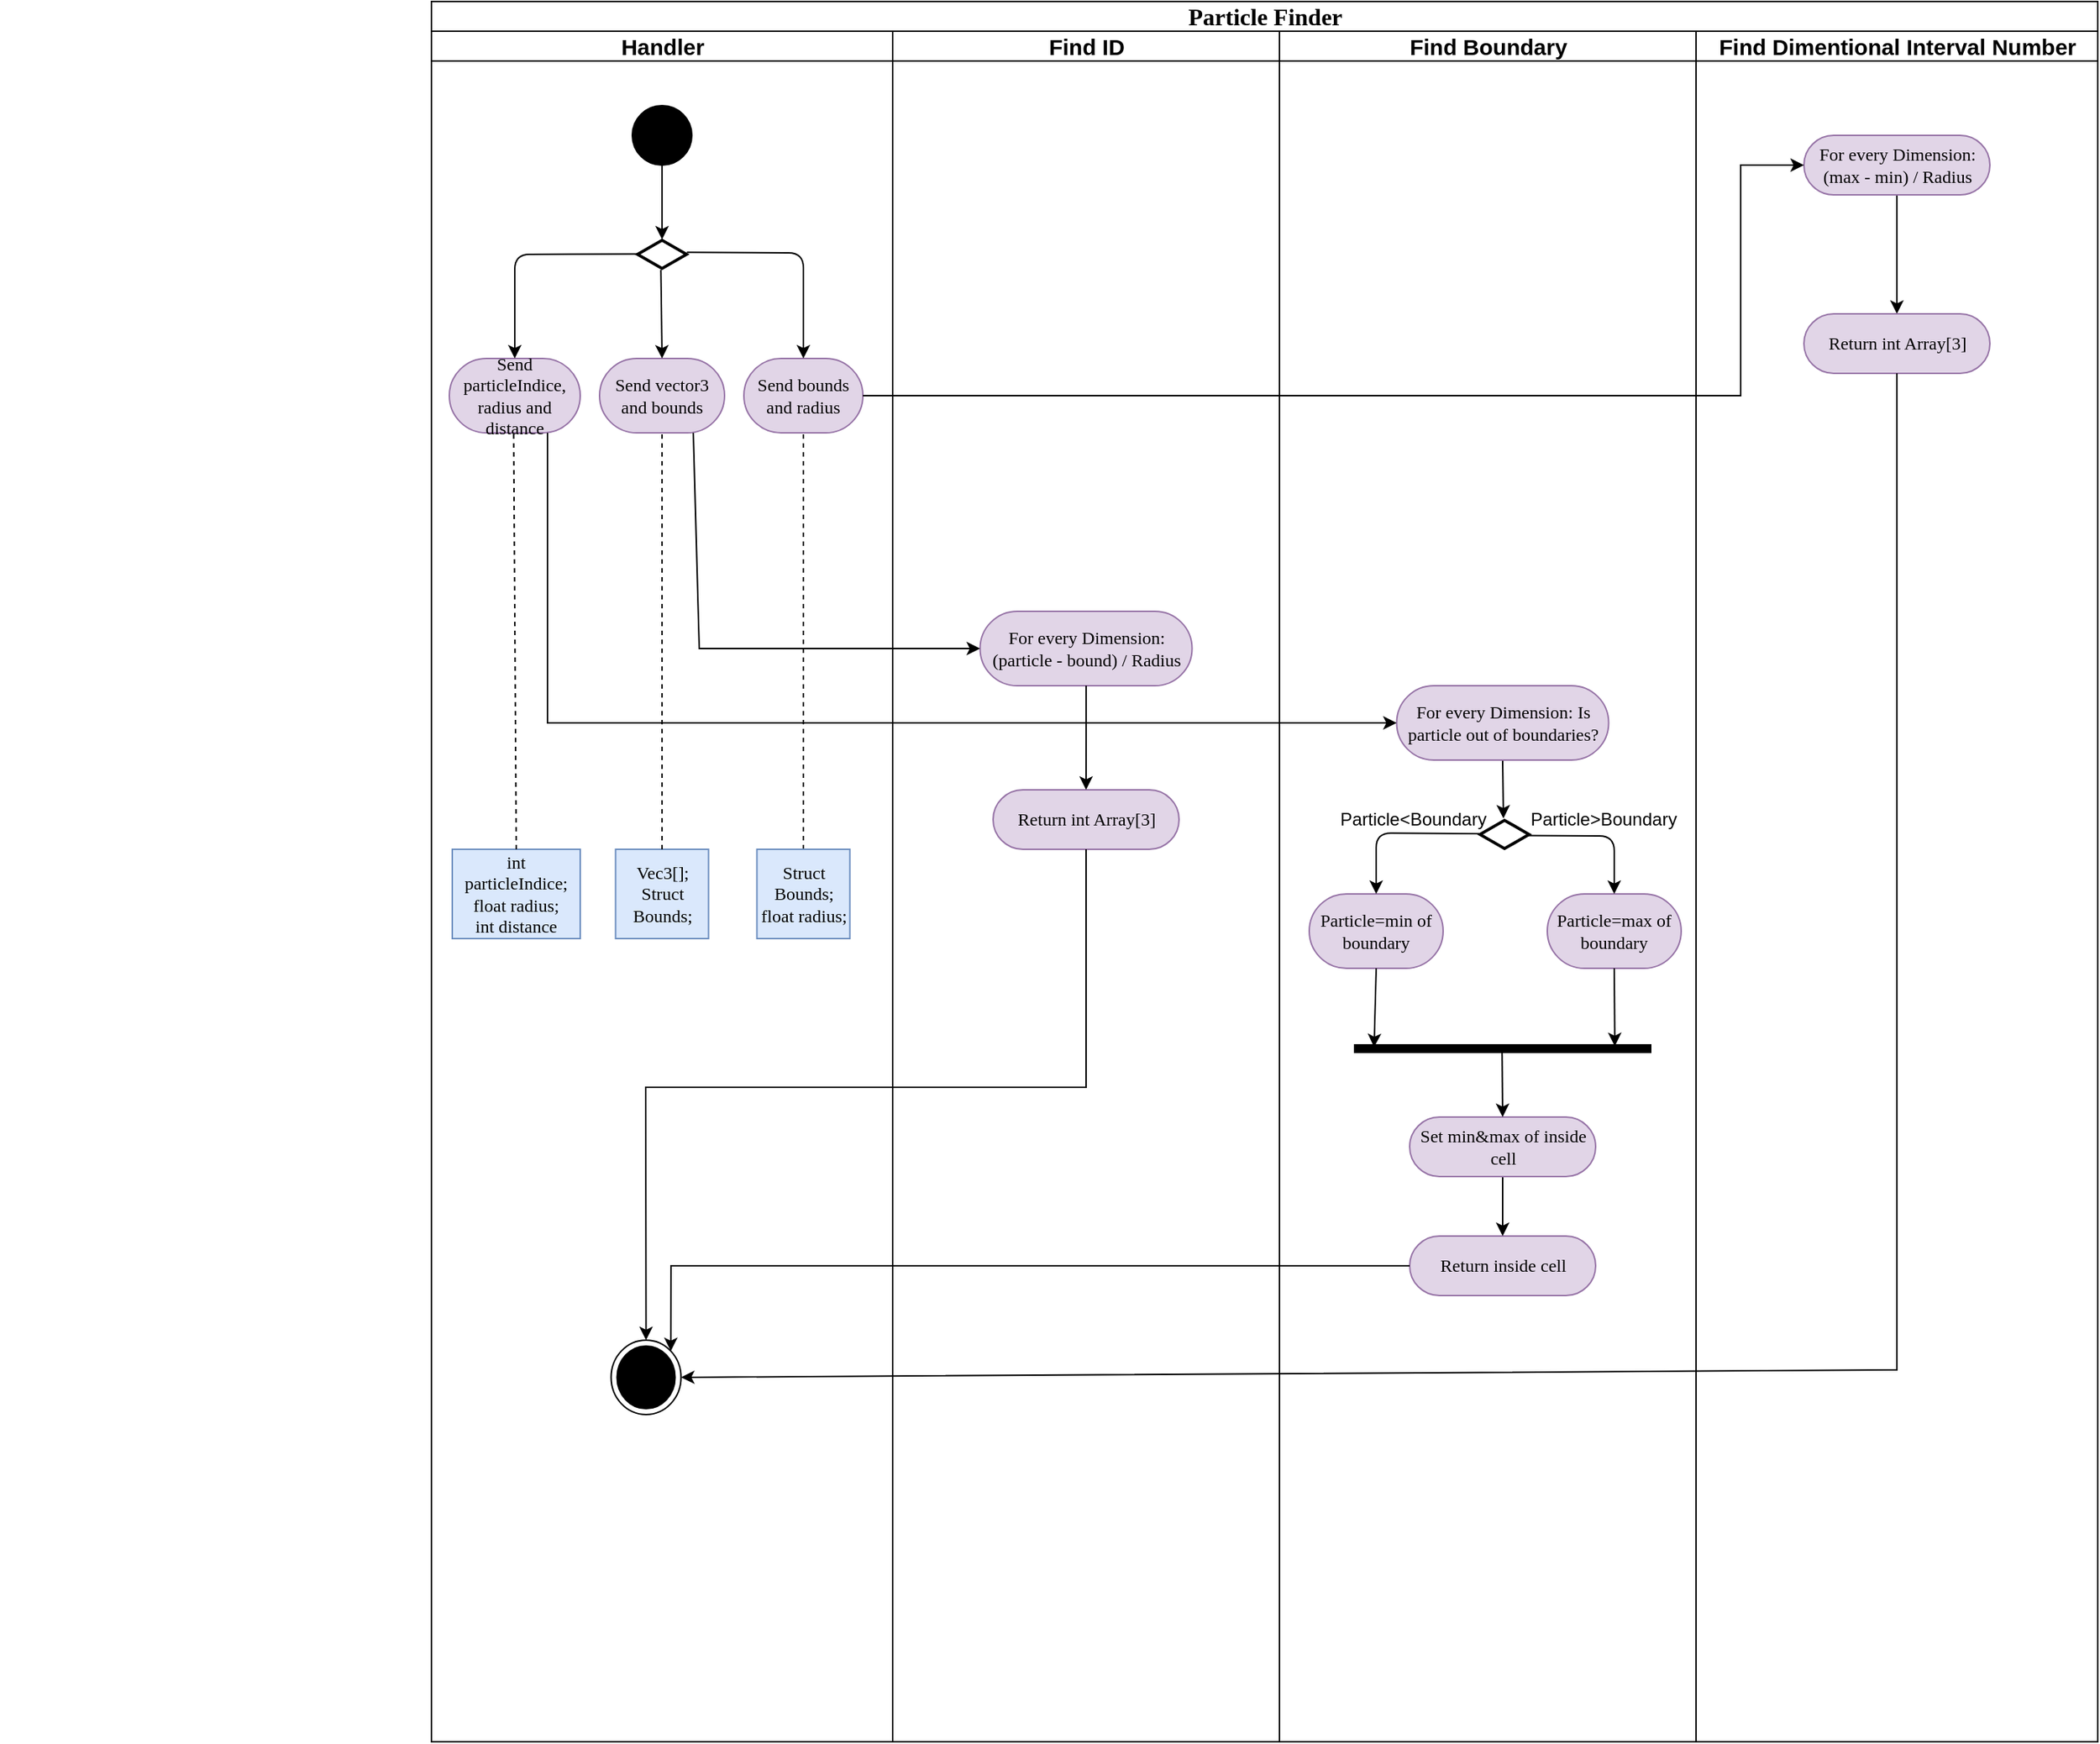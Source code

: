 <mxfile version="12.8.5" type="device"><diagram name="Page-1" id="0783ab3e-0a74-02c8-0abd-f7b4e66b4bec"><mxGraphModel dx="2090" dy="1654" grid="1" gridSize="10" guides="1" tooltips="1" connect="1" arrows="1" fold="1" page="1" pageScale="1" pageWidth="850" pageHeight="1100" background="#ffffff" math="0" shadow="0"><root><mxCell id="0"/><mxCell id="1" parent="0"/><mxCell id="iyxIDx-SKi2XZ2hmheYC-2" value="&lt;font style=&quot;font-size: 16px&quot;&gt;Particle Finder&lt;/font&gt;" style="swimlane;html=1;childLayout=stackLayout;startSize=20;rounded=0;shadow=0;comic=0;labelBackgroundColor=none;strokeWidth=1;fontFamily=Verdana;fontSize=14;align=center;" parent="1" vertex="1"><mxGeometry x="-480" y="-10" width="1120" height="1170" as="geometry"><mxRectangle x="40" y="20" width="60" height="20" as="alternateBounds"/></mxGeometry></mxCell><mxCell id="iyxIDx-SKi2XZ2hmheYC-3" value="&lt;font style=&quot;font-size: 15px;&quot;&gt;Handler&lt;/font&gt;" style="swimlane;html=1;startSize=20;fontSize=15;" parent="iyxIDx-SKi2XZ2hmheYC-2" vertex="1"><mxGeometry y="20" width="310" height="1150" as="geometry"/></mxCell><mxCell id="iyxIDx-SKi2XZ2hmheYC-128" value="" style="ellipse;whiteSpace=wrap;html=1;rounded=0;shadow=0;comic=0;labelBackgroundColor=none;strokeWidth=1;fillColor=#000000;fontFamily=Verdana;fontSize=12;align=center;" parent="iyxIDx-SKi2XZ2hmheYC-3" vertex="1"><mxGeometry x="135" y="50" width="40" height="40" as="geometry"/></mxCell><mxCell id="iyxIDx-SKi2XZ2hmheYC-131" value="Send vector3 and bounds" style="rounded=1;whiteSpace=wrap;html=1;shadow=0;comic=0;labelBackgroundColor=none;strokeWidth=1;fontFamily=Verdana;fontSize=12;align=center;arcSize=50;fillColor=#e1d5e7;strokeColor=#9673a6;" parent="iyxIDx-SKi2XZ2hmheYC-3" vertex="1"><mxGeometry x="113" y="220" width="84" height="50" as="geometry"/></mxCell><mxCell id="pmGwlJap9-wvX2rmIbSo-1" value="" style="endArrow=classic;html=1;entryX=0.5;entryY=0;entryDx=0;entryDy=0;exitX=0.5;exitY=1;exitDx=0;exitDy=0;entryPerimeter=0;" parent="iyxIDx-SKi2XZ2hmheYC-3" source="iyxIDx-SKi2XZ2hmheYC-128" target="oS_JaqvydWGipsdrDZeD-1" edge="1"><mxGeometry width="50" height="50" relative="1" as="geometry"><mxPoint x="-230" y="90" as="sourcePoint"/><mxPoint x="155" y="150.0" as="targetPoint"/></mxGeometry></mxCell><mxCell id="pmGwlJap9-wvX2rmIbSo-3" value="" style="endArrow=classic;html=1;entryX=0.5;entryY=0;entryDx=0;entryDy=0;exitX=0.476;exitY=1.021;exitDx=0;exitDy=0;exitPerimeter=0;" parent="iyxIDx-SKi2XZ2hmheYC-3" source="oS_JaqvydWGipsdrDZeD-1" target="iyxIDx-SKi2XZ2hmheYC-131" edge="1"><mxGeometry width="50" height="50" relative="1" as="geometry"><mxPoint x="155" y="190.0" as="sourcePoint"/><mxPoint x="154.5" y="390" as="targetPoint"/></mxGeometry></mxCell><mxCell id="oS_JaqvydWGipsdrDZeD-1" value="" style="html=1;whiteSpace=wrap;aspect=fixed;shape=isoRectangle;strokeWidth=2;" parent="iyxIDx-SKi2XZ2hmheYC-3" vertex="1"><mxGeometry x="138.5" y="140" width="33" height="20" as="geometry"/></mxCell><mxCell id="TWuFYtMVNlRYKTcZxqIx-48" value="Send particleIndice, radius and distance" style="rounded=1;whiteSpace=wrap;html=1;shadow=0;comic=0;labelBackgroundColor=none;strokeWidth=1;fontFamily=Verdana;fontSize=12;align=center;arcSize=50;fillColor=#e1d5e7;strokeColor=#9673a6;" parent="iyxIDx-SKi2XZ2hmheYC-3" vertex="1"><mxGeometry x="12" y="220" width="88" height="50" as="geometry"/></mxCell><mxCell id="TWuFYtMVNlRYKTcZxqIx-49" value="Send bounds and radius" style="rounded=1;whiteSpace=wrap;html=1;shadow=0;comic=0;labelBackgroundColor=none;strokeWidth=1;fontFamily=Verdana;fontSize=12;align=center;arcSize=50;fillColor=#e1d5e7;strokeColor=#9673a6;" parent="iyxIDx-SKi2XZ2hmheYC-3" vertex="1"><mxGeometry x="210" y="220" width="80" height="50" as="geometry"/></mxCell><mxCell id="TWuFYtMVNlRYKTcZxqIx-50" value="" style="endArrow=classic;html=1;entryX=0.5;entryY=0;entryDx=0;entryDy=0;exitX=1.006;exitY=0.429;exitDx=0;exitDy=0;exitPerimeter=0;" parent="iyxIDx-SKi2XZ2hmheYC-3" source="oS_JaqvydWGipsdrDZeD-1" target="TWuFYtMVNlRYKTcZxqIx-49" edge="1"><mxGeometry width="50" height="50" relative="1" as="geometry"><mxPoint x="165.208" y="180.42" as="sourcePoint"/><mxPoint x="166" y="230.0" as="targetPoint"/><Array as="points"><mxPoint x="250" y="149"/></Array></mxGeometry></mxCell><mxCell id="TWuFYtMVNlRYKTcZxqIx-51" value="" style="endArrow=classic;html=1;exitX=0.002;exitY=0.486;exitDx=0;exitDy=0;exitPerimeter=0;" parent="iyxIDx-SKi2XZ2hmheYC-3" source="oS_JaqvydWGipsdrDZeD-1" edge="1"><mxGeometry width="50" height="50" relative="1" as="geometry"><mxPoint x="165.208" y="180.42" as="sourcePoint"/><mxPoint x="56" y="220" as="targetPoint"/><Array as="points"><mxPoint x="56" y="150"/></Array></mxGeometry></mxCell><mxCell id="iyxIDx-SKi2XZ2hmheYC-138" value="Vec3[];&lt;br&gt;Struct Bounds;" style="rounded=0;whiteSpace=wrap;html=1;shadow=0;comic=0;labelBackgroundColor=none;strokeWidth=1;fontFamily=Verdana;fontSize=12;align=center;arcSize=50;fillColor=#dae8fc;strokeColor=#6c8ebf;" parent="iyxIDx-SKi2XZ2hmheYC-3" vertex="1"><mxGeometry x="123.75" y="550" width="62.5" height="60" as="geometry"/></mxCell><mxCell id="oS_JaqvydWGipsdrDZeD-4" value="" style="endArrow=none;dashed=1;html=1;exitX=0.5;exitY=0;exitDx=0;exitDy=0;" parent="iyxIDx-SKi2XZ2hmheYC-3" source="iyxIDx-SKi2XZ2hmheYC-138" target="iyxIDx-SKi2XZ2hmheYC-131" edge="1"><mxGeometry width="50" height="50" relative="1" as="geometry"><mxPoint x="77.29" y="460.18" as="sourcePoint"/><mxPoint x="155" y="190.0" as="targetPoint"/></mxGeometry></mxCell><mxCell id="TWuFYtMVNlRYKTcZxqIx-53" value="" style="endArrow=none;dashed=1;html=1;exitX=0.5;exitY=0;exitDx=0;exitDy=0;" parent="iyxIDx-SKi2XZ2hmheYC-3" source="TWuFYtMVNlRYKTcZxqIx-52" edge="1"><mxGeometry width="50" height="50" relative="1" as="geometry"><mxPoint x="649.29" y="450.18" as="sourcePoint"/><mxPoint x="250" y="270" as="targetPoint"/></mxGeometry></mxCell><mxCell id="TWuFYtMVNlRYKTcZxqIx-54" value="int particleIndice;&lt;br&gt;float radius;&lt;br&gt;int distance" style="rounded=0;whiteSpace=wrap;html=1;shadow=0;comic=0;labelBackgroundColor=none;strokeWidth=1;fontFamily=Verdana;fontSize=12;align=center;arcSize=50;fillColor=#dae8fc;strokeColor=#6c8ebf;" parent="iyxIDx-SKi2XZ2hmheYC-3" vertex="1"><mxGeometry x="14" y="550" width="86" height="60" as="geometry"/></mxCell><mxCell id="TWuFYtMVNlRYKTcZxqIx-55" value="" style="endArrow=none;dashed=1;html=1;exitX=0.5;exitY=0;exitDx=0;exitDy=0;" parent="iyxIDx-SKi2XZ2hmheYC-3" source="TWuFYtMVNlRYKTcZxqIx-54" edge="1"><mxGeometry width="50" height="50" relative="1" as="geometry"><mxPoint x="934.54" y="440.18" as="sourcePoint"/><mxPoint x="55.25" y="270" as="targetPoint"/></mxGeometry></mxCell><mxCell id="TWuFYtMVNlRYKTcZxqIx-59" value="" style="ellipse;html=1;shape=endState;fillColor=#000000;strokeColor=#000000;" parent="iyxIDx-SKi2XZ2hmheYC-3" vertex="1"><mxGeometry x="120.75" y="880" width="47" height="50" as="geometry"/></mxCell><mxCell id="TWuFYtMVNlRYKTcZxqIx-52" value="Struct Bounds;&lt;br&gt;float radius;" style="rounded=0;whiteSpace=wrap;html=1;shadow=0;comic=0;labelBackgroundColor=none;strokeWidth=1;fontFamily=Verdana;fontSize=12;align=center;arcSize=50;fillColor=#dae8fc;strokeColor=#6c8ebf;" parent="iyxIDx-SKi2XZ2hmheYC-3" vertex="1"><mxGeometry x="218.75" y="550" width="62.5" height="60" as="geometry"/></mxCell><mxCell id="iyxIDx-SKi2XZ2hmheYC-12" value="&lt;font style=&quot;font-size: 15px&quot;&gt;Find ID&lt;/font&gt;" style="swimlane;html=1;startSize=20;" parent="iyxIDx-SKi2XZ2hmheYC-2" vertex="1"><mxGeometry x="310" y="20" width="260" height="1150" as="geometry"/></mxCell><mxCell id="TWuFYtMVNlRYKTcZxqIx-6" value="For every Dimension: (particle - bound) / Radius" style="rounded=1;whiteSpace=wrap;html=1;shadow=0;comic=0;labelBackgroundColor=none;strokeWidth=1;fontFamily=Verdana;fontSize=12;align=center;arcSize=50;fillColor=#e1d5e7;strokeColor=#9673a6;" parent="iyxIDx-SKi2XZ2hmheYC-12" vertex="1"><mxGeometry x="58.75" y="390" width="142.5" height="50" as="geometry"/></mxCell><mxCell id="TWuFYtMVNlRYKTcZxqIx-7" value="Return int Array[3]" style="rounded=1;whiteSpace=wrap;html=1;shadow=0;comic=0;labelBackgroundColor=none;strokeWidth=1;fontFamily=Verdana;fontSize=12;align=center;arcSize=50;fillColor=#e1d5e7;strokeColor=#9673a6;" parent="iyxIDx-SKi2XZ2hmheYC-12" vertex="1"><mxGeometry x="67.5" y="510" width="125" height="40" as="geometry"/></mxCell><mxCell id="TWuFYtMVNlRYKTcZxqIx-5" value="" style="edgeStyle=orthogonalEdgeStyle;rounded=0;orthogonalLoop=1;jettySize=auto;html=1;" parent="iyxIDx-SKi2XZ2hmheYC-12" source="TWuFYtMVNlRYKTcZxqIx-6" target="TWuFYtMVNlRYKTcZxqIx-7" edge="1"><mxGeometry relative="1" as="geometry"/></mxCell><mxCell id="oS_JaqvydWGipsdrDZeD-3" value="&lt;font style=&quot;font-size: 15px&quot;&gt;Find Boundary&lt;/font&gt;" style="swimlane;html=1;startSize=20;" parent="iyxIDx-SKi2XZ2hmheYC-2" vertex="1"><mxGeometry x="570" y="20" width="280" height="1150" as="geometry"/></mxCell><mxCell id="TWuFYtMVNlRYKTcZxqIx-80" value="Return inside cell" style="rounded=1;whiteSpace=wrap;html=1;shadow=0;comic=0;labelBackgroundColor=none;strokeWidth=1;fontFamily=Verdana;fontSize=12;align=center;arcSize=50;fillColor=#e1d5e7;strokeColor=#9673a6;" parent="oS_JaqvydWGipsdrDZeD-3" vertex="1"><mxGeometry x="87.5" y="810" width="125" height="40" as="geometry"/></mxCell><mxCell id="TWuFYtMVNlRYKTcZxqIx-66" value="" style="html=1;whiteSpace=wrap;aspect=fixed;shape=isoRectangle;strokeWidth=2;" parent="oS_JaqvydWGipsdrDZeD-3" vertex="1"><mxGeometry x="134.75" y="530" width="33" height="20" as="geometry"/></mxCell><mxCell id="TWuFYtMVNlRYKTcZxqIx-69" value="" style="endArrow=classic;html=1;entryX=0.478;entryY=-0.038;entryDx=0;entryDy=0;exitX=0.5;exitY=1;exitDx=0;exitDy=0;entryPerimeter=0;" parent="oS_JaqvydWGipsdrDZeD-3" source="TWuFYtMVNlRYKTcZxqIx-65" target="TWuFYtMVNlRYKTcZxqIx-66" edge="1"><mxGeometry width="50" height="50" relative="1" as="geometry"><mxPoint x="425" y="240.0" as="sourcePoint"/><mxPoint x="-392.25" y="915" as="targetPoint"/></mxGeometry></mxCell><mxCell id="TWuFYtMVNlRYKTcZxqIx-72" value="Particle&amp;lt;Boundary" style="text;html=1;strokeColor=none;fillColor=none;align=center;verticalAlign=middle;whiteSpace=wrap;rounded=0;" parent="oS_JaqvydWGipsdrDZeD-3" vertex="1"><mxGeometry x="40" y="520" width="100" height="20" as="geometry"/></mxCell><mxCell id="TWuFYtMVNlRYKTcZxqIx-65" value="For every Dimension: Is particle out of boundaries?" style="rounded=1;whiteSpace=wrap;html=1;shadow=0;comic=0;labelBackgroundColor=none;strokeWidth=1;fontFamily=Verdana;fontSize=12;align=center;arcSize=50;fillColor=#e1d5e7;strokeColor=#9673a6;" parent="oS_JaqvydWGipsdrDZeD-3" vertex="1"><mxGeometry x="78.75" y="440" width="142.5" height="50" as="geometry"/></mxCell><mxCell id="TWuFYtMVNlRYKTcZxqIx-73" value="Particle&amp;gt;Boundary" style="text;html=1;strokeColor=none;fillColor=none;align=center;verticalAlign=middle;whiteSpace=wrap;rounded=0;" parent="oS_JaqvydWGipsdrDZeD-3" vertex="1"><mxGeometry x="167.75" y="520" width="100" height="20" as="geometry"/></mxCell><mxCell id="TWuFYtMVNlRYKTcZxqIx-74" value="Particle=min of boundary" style="rounded=1;whiteSpace=wrap;html=1;shadow=0;comic=0;labelBackgroundColor=none;strokeWidth=1;fontFamily=Verdana;fontSize=12;align=center;arcSize=50;fillColor=#e1d5e7;strokeColor=#9673a6;" parent="oS_JaqvydWGipsdrDZeD-3" vertex="1"><mxGeometry x="20" y="580" width="90" height="50" as="geometry"/></mxCell><mxCell id="TWuFYtMVNlRYKTcZxqIx-70" value="" style="endArrow=classic;html=1;exitX=0.016;exitY=0.475;exitDx=0;exitDy=0;exitPerimeter=0;entryX=0.5;entryY=0;entryDx=0;entryDy=0;" parent="oS_JaqvydWGipsdrDZeD-3" source="TWuFYtMVNlRYKTcZxqIx-66" target="TWuFYtMVNlRYKTcZxqIx-74" edge="1"><mxGeometry width="50" height="50" relative="1" as="geometry"><mxPoint x="161.25" y="500" as="sourcePoint"/><mxPoint x="70" y="590" as="targetPoint"/><Array as="points"><mxPoint x="65" y="539"/></Array></mxGeometry></mxCell><mxCell id="TWuFYtMVNlRYKTcZxqIx-75" value="Particle=max of boundary" style="rounded=1;whiteSpace=wrap;html=1;shadow=0;comic=0;labelBackgroundColor=none;strokeWidth=1;fontFamily=Verdana;fontSize=12;align=center;arcSize=50;fillColor=#e1d5e7;strokeColor=#9673a6;" parent="oS_JaqvydWGipsdrDZeD-3" vertex="1"><mxGeometry x="180" y="580" width="90" height="50" as="geometry"/></mxCell><mxCell id="TWuFYtMVNlRYKTcZxqIx-71" value="" style="endArrow=classic;html=1;exitX=0.944;exitY=0.538;exitDx=0;exitDy=0;exitPerimeter=0;entryX=0.5;entryY=0;entryDx=0;entryDy=0;" parent="oS_JaqvydWGipsdrDZeD-3" source="TWuFYtMVNlRYKTcZxqIx-66" target="TWuFYtMVNlRYKTcZxqIx-75" edge="1"><mxGeometry width="50" height="50" relative="1" as="geometry"><mxPoint x="139.998" y="549.24" as="sourcePoint"/><mxPoint x="220" y="590" as="targetPoint"/><Array as="points"><mxPoint x="225" y="541"/></Array></mxGeometry></mxCell><mxCell id="oS_JaqvydWGipsdrDZeD-2" value="" style="line;strokeWidth=6;fillColor=none;align=left;verticalAlign=middle;spacingTop=-1;spacingLeft=3;spacingRight=3;rotatable=0;labelPosition=right;points=[];portConstraint=eastwest;fontSize=14;" parent="oS_JaqvydWGipsdrDZeD-3" vertex="1"><mxGeometry x="50" y="680" width="200" height="8" as="geometry"/></mxCell><mxCell id="TWuFYtMVNlRYKTcZxqIx-77" value="" style="endArrow=classic;html=1;entryX=0.068;entryY=0.375;entryDx=0;entryDy=0;exitX=0.5;exitY=1;exitDx=0;exitDy=0;entryPerimeter=0;" parent="oS_JaqvydWGipsdrDZeD-3" source="TWuFYtMVNlRYKTcZxqIx-74" target="oS_JaqvydWGipsdrDZeD-2" edge="1"><mxGeometry width="50" height="50" relative="1" as="geometry"><mxPoint x="65.36" y="630" as="sourcePoint"/><mxPoint x="64.634" y="669.24" as="targetPoint"/></mxGeometry></mxCell><mxCell id="TWuFYtMVNlRYKTcZxqIx-78" value="" style="endArrow=classic;html=1;entryX=0.877;entryY=0.292;entryDx=0;entryDy=0;exitX=0.5;exitY=1;exitDx=0;exitDy=0;entryPerimeter=0;" parent="oS_JaqvydWGipsdrDZeD-3" source="TWuFYtMVNlRYKTcZxqIx-75" target="oS_JaqvydWGipsdrDZeD-2" edge="1"><mxGeometry width="50" height="50" relative="1" as="geometry"><mxPoint x="75" y="640" as="sourcePoint"/><mxPoint x="71.34" y="694" as="targetPoint"/></mxGeometry></mxCell><mxCell id="TWuFYtMVNlRYKTcZxqIx-82" value="" style="edgeStyle=orthogonalEdgeStyle;rounded=0;orthogonalLoop=1;jettySize=auto;html=1;" parent="oS_JaqvydWGipsdrDZeD-3" source="TWuFYtMVNlRYKTcZxqIx-81" target="TWuFYtMVNlRYKTcZxqIx-80" edge="1"><mxGeometry relative="1" as="geometry"/></mxCell><mxCell id="TWuFYtMVNlRYKTcZxqIx-81" value="Set min&amp;amp;max of inside cell" style="rounded=1;whiteSpace=wrap;html=1;shadow=0;comic=0;labelBackgroundColor=none;strokeWidth=1;fontFamily=Verdana;fontSize=12;align=center;arcSize=50;fillColor=#e1d5e7;strokeColor=#9673a6;" parent="oS_JaqvydWGipsdrDZeD-3" vertex="1"><mxGeometry x="87.5" y="730" width="125" height="40" as="geometry"/></mxCell><mxCell id="TWuFYtMVNlRYKTcZxqIx-79" value="" style="endArrow=classic;html=1;exitX=0.498;exitY=0.476;exitDx=0;exitDy=0;exitPerimeter=0;entryX=0.5;entryY=0;entryDx=0;entryDy=0;" parent="oS_JaqvydWGipsdrDZeD-3" source="oS_JaqvydWGipsdrDZeD-2" target="TWuFYtMVNlRYKTcZxqIx-81" edge="1"><mxGeometry width="50" height="50" relative="1" as="geometry"><mxPoint x="75" y="640" as="sourcePoint"/><mxPoint x="144" y="730" as="targetPoint"/></mxGeometry></mxCell><mxCell id="TWuFYtMVNlRYKTcZxqIx-1" value="&lt;font style=&quot;font-size: 15px&quot;&gt;Find Dimentional Interval Number&lt;/font&gt;" style="swimlane;html=1;startSize=20;" parent="iyxIDx-SKi2XZ2hmheYC-2" vertex="1"><mxGeometry x="850" y="20" width="270" height="1150" as="geometry"/></mxCell><mxCell id="TWuFYtMVNlRYKTcZxqIx-4" value="" style="edgeStyle=orthogonalEdgeStyle;rounded=0;orthogonalLoop=1;jettySize=auto;html=1;" parent="TWuFYtMVNlRYKTcZxqIx-1" source="TWuFYtMVNlRYKTcZxqIx-2" target="TWuFYtMVNlRYKTcZxqIx-3" edge="1"><mxGeometry relative="1" as="geometry"/></mxCell><mxCell id="TWuFYtMVNlRYKTcZxqIx-2" value="For every Dimension: (max - min) / Radius" style="rounded=1;whiteSpace=wrap;html=1;shadow=0;comic=0;labelBackgroundColor=none;strokeWidth=1;fontFamily=Verdana;fontSize=12;align=center;arcSize=50;fillColor=#e1d5e7;strokeColor=#9673a6;" parent="TWuFYtMVNlRYKTcZxqIx-1" vertex="1"><mxGeometry x="72.5" y="70" width="125" height="40" as="geometry"/></mxCell><mxCell id="TWuFYtMVNlRYKTcZxqIx-3" value="Return int Array[3]" style="rounded=1;whiteSpace=wrap;html=1;shadow=0;comic=0;labelBackgroundColor=none;strokeWidth=1;fontFamily=Verdana;fontSize=12;align=center;arcSize=50;fillColor=#e1d5e7;strokeColor=#9673a6;" parent="TWuFYtMVNlRYKTcZxqIx-1" vertex="1"><mxGeometry x="72.5" y="190" width="125" height="40" as="geometry"/></mxCell><mxCell id="TWuFYtMVNlRYKTcZxqIx-57" value="" style="endArrow=classic;html=1;exitX=1;exitY=0.5;exitDx=0;exitDy=0;entryX=0;entryY=0.5;entryDx=0;entryDy=0;rounded=0;" parent="iyxIDx-SKi2XZ2hmheYC-2" source="TWuFYtMVNlRYKTcZxqIx-49" target="TWuFYtMVNlRYKTcZxqIx-2" edge="1"><mxGeometry width="50" height="50" relative="1" as="geometry"><mxPoint x="164.901" y="189.04" as="sourcePoint"/><mxPoint x="901.143" y="265" as="targetPoint"/><Array as="points"><mxPoint x="880" y="265"/><mxPoint x="880" y="110"/></Array></mxGeometry></mxCell><mxCell id="TWuFYtMVNlRYKTcZxqIx-58" value="" style="endArrow=classic;html=1;entryX=0;entryY=0.5;entryDx=0;entryDy=0;exitX=0.75;exitY=1;exitDx=0;exitDy=0;rounded=0;" parent="iyxIDx-SKi2XZ2hmheYC-2" source="iyxIDx-SKi2XZ2hmheYC-131" target="TWuFYtMVNlRYKTcZxqIx-6" edge="1"><mxGeometry width="50" height="50" relative="1" as="geometry"><mxPoint x="164.901" y="189.04" as="sourcePoint"/><mxPoint x="226.88" y="255.85" as="targetPoint"/><Array as="points"><mxPoint x="180" y="435"/></Array></mxGeometry></mxCell><mxCell id="TWuFYtMVNlRYKTcZxqIx-61" value="" style="endArrow=classic;html=1;entryX=0.5;entryY=0;entryDx=0;entryDy=0;exitX=0.5;exitY=1;exitDx=0;exitDy=0;rounded=0;" parent="iyxIDx-SKi2XZ2hmheYC-2" source="TWuFYtMVNlRYKTcZxqIx-7" target="TWuFYtMVNlRYKTcZxqIx-59" edge="1"><mxGeometry width="50" height="50" relative="1" as="geometry"><mxPoint x="186" y="300" as="sourcePoint"/><mxPoint x="378.75" y="445" as="targetPoint"/><Array as="points"><mxPoint x="440" y="730"/><mxPoint x="144" y="730"/></Array></mxGeometry></mxCell><mxCell id="TWuFYtMVNlRYKTcZxqIx-64" value="" style="endArrow=classic;html=1;entryX=1;entryY=0.5;entryDx=0;entryDy=0;exitX=0.5;exitY=1;exitDx=0;exitDy=0;rounded=0;" parent="iyxIDx-SKi2XZ2hmheYC-2" source="TWuFYtMVNlRYKTcZxqIx-3" target="TWuFYtMVNlRYKTcZxqIx-59" edge="1"><mxGeometry width="50" height="50" relative="1" as="geometry"><mxPoint x="450" y="580" as="sourcePoint"/><mxPoint x="154.25" y="910" as="targetPoint"/><Array as="points"><mxPoint x="985" y="920"/></Array></mxGeometry></mxCell><mxCell id="TWuFYtMVNlRYKTcZxqIx-62" value="" style="endArrow=classic;html=1;exitX=0.75;exitY=1;exitDx=0;exitDy=0;entryX=0;entryY=0.5;entryDx=0;entryDy=0;rounded=0;" parent="iyxIDx-SKi2XZ2hmheYC-2" source="TWuFYtMVNlRYKTcZxqIx-48" target="TWuFYtMVNlRYKTcZxqIx-65" edge="1"><mxGeometry width="50" height="50" relative="1" as="geometry"><mxPoint x="186" y="300" as="sourcePoint"/><mxPoint x="630" y="484.706" as="targetPoint"/><Array as="points"><mxPoint x="78" y="485"/></Array></mxGeometry></mxCell><mxCell id="TWuFYtMVNlRYKTcZxqIx-85" value="" style="endArrow=classic;html=1;entryX=1;entryY=0;entryDx=0;entryDy=0;exitX=0;exitY=0.5;exitDx=0;exitDy=0;rounded=0;" parent="iyxIDx-SKi2XZ2hmheYC-2" source="TWuFYtMVNlRYKTcZxqIx-80" target="TWuFYtMVNlRYKTcZxqIx-59" edge="1"><mxGeometry width="50" height="50" relative="1" as="geometry"><mxPoint x="450" y="910" as="sourcePoint"/><mxPoint x="500" y="860" as="targetPoint"/><Array as="points"><mxPoint x="161" y="850"/></Array></mxGeometry></mxCell><mxCell id="iyxIDx-SKi2XZ2hmheYC-140" value="" style="text;strokeColor=none;fillColor=none;align=left;verticalAlign=middle;spacingTop=-1;spacingLeft=4;spacingRight=4;rotatable=0;labelPosition=right;points=[];portConstraint=eastwest;" parent="1" vertex="1"><mxGeometry x="-770" y="1030" width="20" height="14" as="geometry"/></mxCell></root></mxGraphModel></diagram></mxfile>